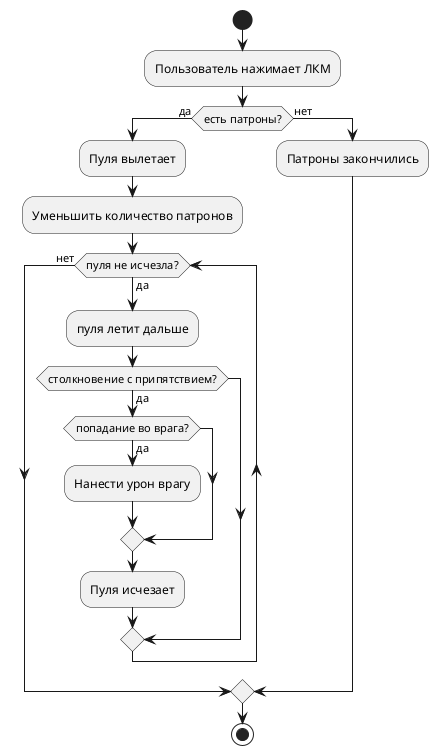 @startuml
start
:Пользователь нажимает ЛКМ;
if (есть патроны?) then (да)
  :Пуля вылетает;
  :Уменьшить количество патронов;
  while (пуля не исчезла?) is (да)  
  :пуля летит дальше;
  if (столкновение с припятствием?) then (да) 
    if (попадание во врага?) then (да)
      :Нанести урон врагу;
    endif
    :Пуля исчезает;
  endif
  endwhile (нет)
else (нет)
  :Патроны закончились;
endif
stop
@enduml